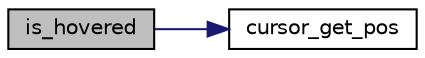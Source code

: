 digraph "is_hovered"
{
 // LATEX_PDF_SIZE
  edge [fontname="Helvetica",fontsize="10",labelfontname="Helvetica",labelfontsize="10"];
  node [fontname="Helvetica",fontsize="10",shape=record];
  rankdir="LR";
  Node1 [label="is_hovered",height=0.2,width=0.4,color="black", fillcolor="grey75", style="filled", fontcolor="black",tooltip="Indicates whether a given interactive element is being hovered by the cursor or not."];
  Node1 -> Node2 [color="midnightblue",fontsize="10",style="solid"];
  Node2 [label="cursor_get_pos",height=0.2,width=0.4,color="black", fillcolor="white", style="filled",URL="$group__cursor.html#ga0af9b29a32a86441cce1cc594e2ff982",tooltip="Returns the current position of the cursor."];
}
